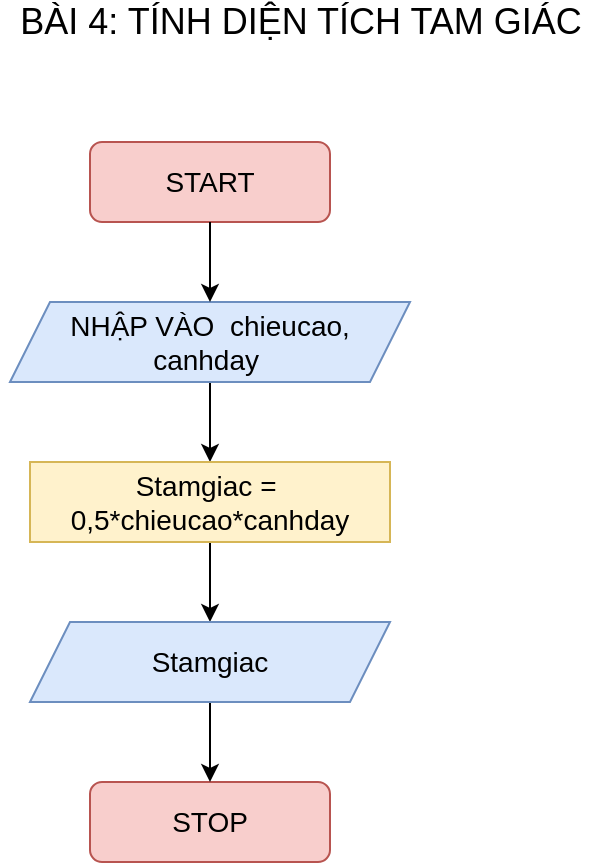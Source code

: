 <mxfile version="18.2.0" type="device"><diagram id="C5RBs43oDa-KdzZeNtuy" name="Page-1"><mxGraphModel dx="1038" dy="519" grid="0" gridSize="10" guides="1" tooltips="1" connect="1" arrows="1" fold="1" page="1" pageScale="1" pageWidth="827" pageHeight="1169" math="0" shadow="0"><root><mxCell id="WIyWlLk6GJQsqaUBKTNV-0"/><mxCell id="WIyWlLk6GJQsqaUBKTNV-1" parent="WIyWlLk6GJQsqaUBKTNV-0"/><mxCell id="WIyWlLk6GJQsqaUBKTNV-3" value="&lt;font style=&quot;font-size: 14px;&quot;&gt;START&lt;/font&gt;" style="rounded=1;whiteSpace=wrap;html=1;fontSize=12;glass=0;strokeWidth=1;shadow=0;fillColor=#f8cecc;strokeColor=#b85450;" parent="WIyWlLk6GJQsqaUBKTNV-1" vertex="1"><mxGeometry x="330" y="80" width="120" height="40" as="geometry"/></mxCell><mxCell id="WIyWlLk6GJQsqaUBKTNV-11" value="&lt;font style=&quot;font-size: 14px;&quot;&gt;STOP&lt;/font&gt;" style="rounded=1;whiteSpace=wrap;html=1;fontSize=12;glass=0;strokeWidth=1;shadow=0;fillColor=#f8cecc;strokeColor=#b85450;" parent="WIyWlLk6GJQsqaUBKTNV-1" vertex="1"><mxGeometry x="330" y="400" width="120" height="40" as="geometry"/></mxCell><mxCell id="5Qx85FHkhJgoav82ijsD-2" value="&lt;font style=&quot;font-size: 18px;&quot;&gt;BÀI 4: TÍNH DIỆN TÍCH TAM GIÁC&lt;/font&gt;" style="text;html=1;align=center;verticalAlign=middle;resizable=0;points=[];autosize=1;strokeColor=none;fillColor=none;" parent="WIyWlLk6GJQsqaUBKTNV-1" vertex="1"><mxGeometry x="285" y="10" width="300" height="20" as="geometry"/></mxCell><mxCell id="cI0cusYcW3bLNiH1mHlv-4" value="" style="edgeStyle=orthogonalEdgeStyle;rounded=0;orthogonalLoop=1;jettySize=auto;html=1;fontSize=14;" parent="WIyWlLk6GJQsqaUBKTNV-1" source="5Qx85FHkhJgoav82ijsD-16" target="5Qx85FHkhJgoav82ijsD-17" edge="1"><mxGeometry relative="1" as="geometry"/></mxCell><mxCell id="5Qx85FHkhJgoav82ijsD-16" value="&lt;font style=&quot;font-size: 14px;&quot;&gt;NHẬP VÀO&amp;nbsp; chieucao, &lt;br&gt;canhday&amp;nbsp;&lt;/font&gt;" style="shape=parallelogram;perimeter=parallelogramPerimeter;whiteSpace=wrap;html=1;fixedSize=1;fontSize=12;fillColor=#dae8fc;strokeColor=#6c8ebf;" parent="WIyWlLk6GJQsqaUBKTNV-1" vertex="1"><mxGeometry x="290" y="160" width="200" height="40" as="geometry"/></mxCell><mxCell id="cI0cusYcW3bLNiH1mHlv-8" value="" style="edgeStyle=orthogonalEdgeStyle;rounded=0;orthogonalLoop=1;jettySize=auto;html=1;fontSize=14;" parent="WIyWlLk6GJQsqaUBKTNV-1" source="5Qx85FHkhJgoav82ijsD-17" target="cI0cusYcW3bLNiH1mHlv-6" edge="1"><mxGeometry relative="1" as="geometry"/></mxCell><mxCell id="5Qx85FHkhJgoav82ijsD-17" value="&lt;font style=&quot;font-size: 14px;&quot;&gt;Stamgiac =&amp;nbsp; 0,5*chieucao*canhday&lt;/font&gt;" style="rounded=0;whiteSpace=wrap;html=1;fontSize=12;fillColor=#fff2cc;strokeColor=#d6b656;" parent="WIyWlLk6GJQsqaUBKTNV-1" vertex="1"><mxGeometry x="300" y="240" width="180" height="40" as="geometry"/></mxCell><mxCell id="cI0cusYcW3bLNiH1mHlv-2" value="" style="endArrow=classic;html=1;rounded=0;fontSize=14;exitX=0.5;exitY=1;exitDx=0;exitDy=0;" parent="WIyWlLk6GJQsqaUBKTNV-1" source="WIyWlLk6GJQsqaUBKTNV-3" target="5Qx85FHkhJgoav82ijsD-16" edge="1"><mxGeometry width="50" height="50" relative="1" as="geometry"><mxPoint x="390" y="290" as="sourcePoint"/><mxPoint x="440" y="240" as="targetPoint"/><Array as="points"><mxPoint x="390" y="160"/></Array></mxGeometry></mxCell><mxCell id="cI0cusYcW3bLNiH1mHlv-9" value="" style="edgeStyle=orthogonalEdgeStyle;rounded=0;orthogonalLoop=1;jettySize=auto;html=1;fontSize=14;" parent="WIyWlLk6GJQsqaUBKTNV-1" source="cI0cusYcW3bLNiH1mHlv-6" target="WIyWlLk6GJQsqaUBKTNV-11" edge="1"><mxGeometry relative="1" as="geometry"/></mxCell><mxCell id="cI0cusYcW3bLNiH1mHlv-6" value="&lt;span style=&quot;font-size: 14px;&quot;&gt;Stamgiac&lt;/span&gt;" style="shape=parallelogram;perimeter=parallelogramPerimeter;whiteSpace=wrap;html=1;fixedSize=1;fontSize=12;fillColor=#dae8fc;strokeColor=#6c8ebf;" parent="WIyWlLk6GJQsqaUBKTNV-1" vertex="1"><mxGeometry x="300" y="320" width="180" height="40" as="geometry"/></mxCell></root></mxGraphModel></diagram></mxfile>